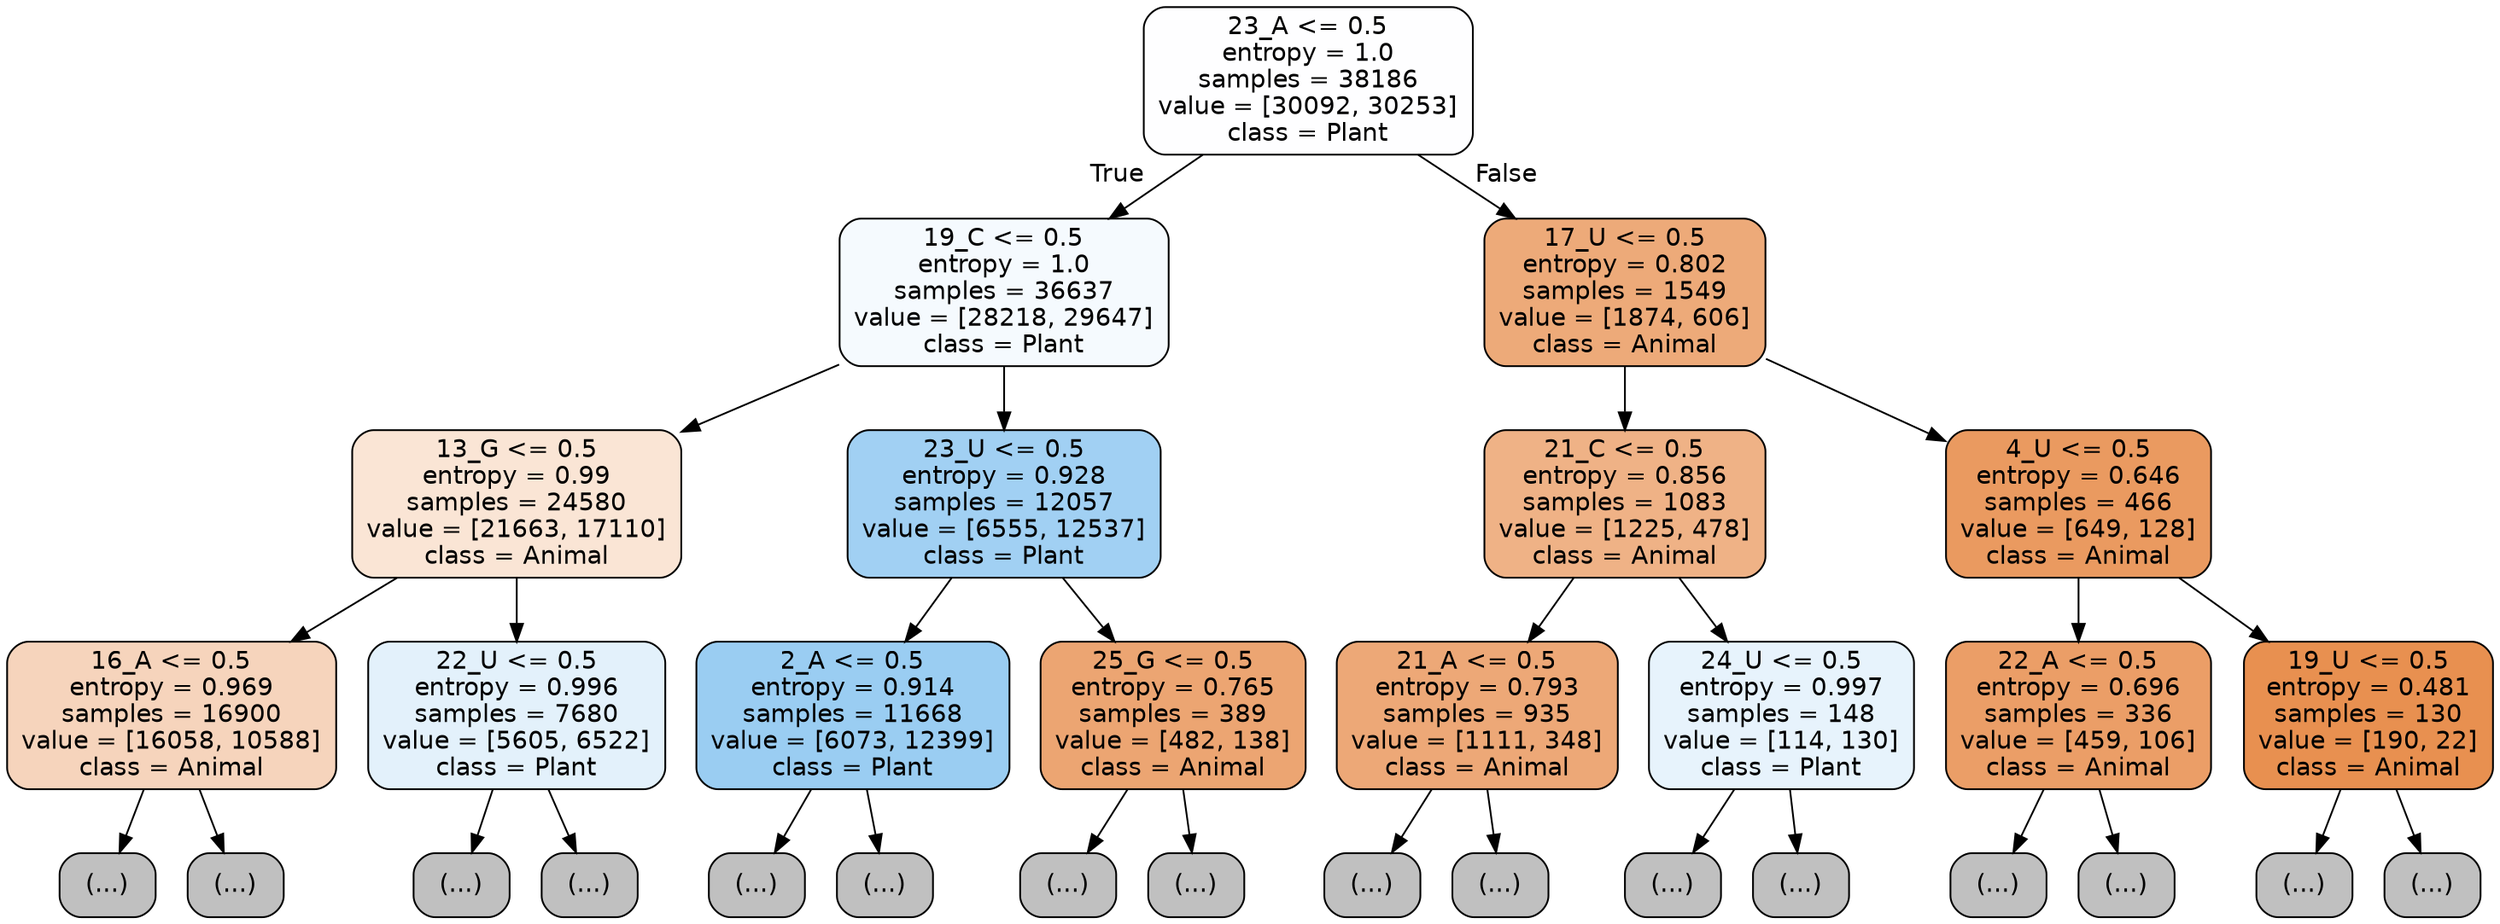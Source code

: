 digraph Tree {
node [shape=box, style="filled, rounded", color="black", fontname="helvetica"] ;
edge [fontname="helvetica"] ;
0 [label="23_A <= 0.5\nentropy = 1.0\nsamples = 38186\nvalue = [30092, 30253]\nclass = Plant", fillcolor="#fefeff"] ;
1 [label="19_C <= 0.5\nentropy = 1.0\nsamples = 36637\nvalue = [28218, 29647]\nclass = Plant", fillcolor="#f5fafe"] ;
0 -> 1 [labeldistance=2.5, labelangle=45, headlabel="True"] ;
2 [label="13_G <= 0.5\nentropy = 0.99\nsamples = 24580\nvalue = [21663, 17110]\nclass = Animal", fillcolor="#fae5d5"] ;
1 -> 2 ;
3 [label="16_A <= 0.5\nentropy = 0.969\nsamples = 16900\nvalue = [16058, 10588]\nclass = Animal", fillcolor="#f6d4bc"] ;
2 -> 3 ;
4 [label="(...)", fillcolor="#C0C0C0"] ;
3 -> 4 ;
6829 [label="(...)", fillcolor="#C0C0C0"] ;
3 -> 6829 ;
8902 [label="22_U <= 0.5\nentropy = 0.996\nsamples = 7680\nvalue = [5605, 6522]\nclass = Plant", fillcolor="#e3f1fb"] ;
2 -> 8902 ;
8903 [label="(...)", fillcolor="#C0C0C0"] ;
8902 -> 8903 ;
11742 [label="(...)", fillcolor="#C0C0C0"] ;
8902 -> 11742 ;
12143 [label="23_U <= 0.5\nentropy = 0.928\nsamples = 12057\nvalue = [6555, 12537]\nclass = Plant", fillcolor="#a1d0f3"] ;
1 -> 12143 ;
12144 [label="2_A <= 0.5\nentropy = 0.914\nsamples = 11668\nvalue = [6073, 12399]\nclass = Plant", fillcolor="#9acdf2"] ;
12143 -> 12144 ;
12145 [label="(...)", fillcolor="#C0C0C0"] ;
12144 -> 12145 ;
15026 [label="(...)", fillcolor="#C0C0C0"] ;
12144 -> 15026 ;
15909 [label="25_G <= 0.5\nentropy = 0.765\nsamples = 389\nvalue = [482, 138]\nclass = Animal", fillcolor="#eca572"] ;
12143 -> 15909 ;
15910 [label="(...)", fillcolor="#C0C0C0"] ;
15909 -> 15910 ;
16075 [label="(...)", fillcolor="#C0C0C0"] ;
15909 -> 16075 ;
16086 [label="17_U <= 0.5\nentropy = 0.802\nsamples = 1549\nvalue = [1874, 606]\nclass = Animal", fillcolor="#edaa79"] ;
0 -> 16086 [labeldistance=2.5, labelangle=-45, headlabel="False"] ;
16087 [label="21_C <= 0.5\nentropy = 0.856\nsamples = 1083\nvalue = [1225, 478]\nclass = Animal", fillcolor="#efb286"] ;
16086 -> 16087 ;
16088 [label="21_A <= 0.5\nentropy = 0.793\nsamples = 935\nvalue = [1111, 348]\nclass = Animal", fillcolor="#eda877"] ;
16087 -> 16088 ;
16089 [label="(...)", fillcolor="#C0C0C0"] ;
16088 -> 16089 ;
16386 [label="(...)", fillcolor="#C0C0C0"] ;
16088 -> 16386 ;
16527 [label="24_U <= 0.5\nentropy = 0.997\nsamples = 148\nvalue = [114, 130]\nclass = Plant", fillcolor="#e7f3fc"] ;
16087 -> 16527 ;
16528 [label="(...)", fillcolor="#C0C0C0"] ;
16527 -> 16528 ;
16611 [label="(...)", fillcolor="#C0C0C0"] ;
16527 -> 16611 ;
16622 [label="4_U <= 0.5\nentropy = 0.646\nsamples = 466\nvalue = [649, 128]\nclass = Animal", fillcolor="#ea9a60"] ;
16086 -> 16622 ;
16623 [label="22_A <= 0.5\nentropy = 0.696\nsamples = 336\nvalue = [459, 106]\nclass = Animal", fillcolor="#eb9e67"] ;
16622 -> 16623 ;
16624 [label="(...)", fillcolor="#C0C0C0"] ;
16623 -> 16624 ;
16737 [label="(...)", fillcolor="#C0C0C0"] ;
16623 -> 16737 ;
16786 [label="19_U <= 0.5\nentropy = 0.481\nsamples = 130\nvalue = [190, 22]\nclass = Animal", fillcolor="#e89050"] ;
16622 -> 16786 ;
16787 [label="(...)", fillcolor="#C0C0C0"] ;
16786 -> 16787 ;
16830 [label="(...)", fillcolor="#C0C0C0"] ;
16786 -> 16830 ;
}